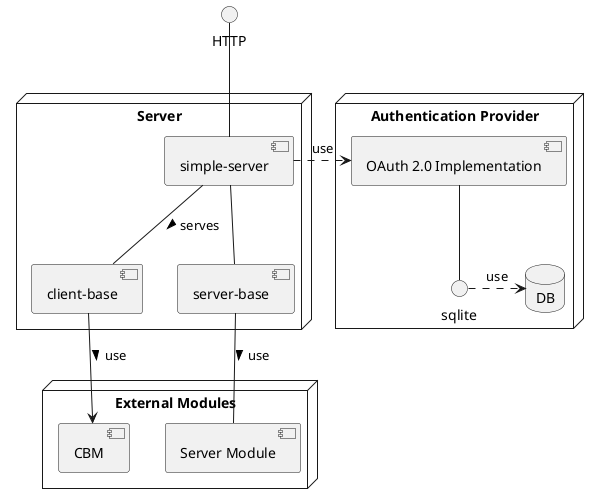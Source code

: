 @startuml
skinparam componentStyle uml2

interface HTTP
node Server {
    component "simple-server" as ss
    component "server-base" as sb
    component "client-base" as cb

    [ss] -- [cb] : serves >
    ss -- sb
}

node "External Modules" {
    component "Server Module" as sm1
    component "CBM" as cbm
    [sb]-- [sm1]: > use
    [cb]->[cbm]: > use
}

node "Authentication Provider" {
    database DB
    component "OAuth 2.0 Implementation" as oa
    interface sqlite

    [oa] -- sqlite
    sqlite .> DB : use
}

HTTP -- [ss]
ss .> oa : use
@enduml
